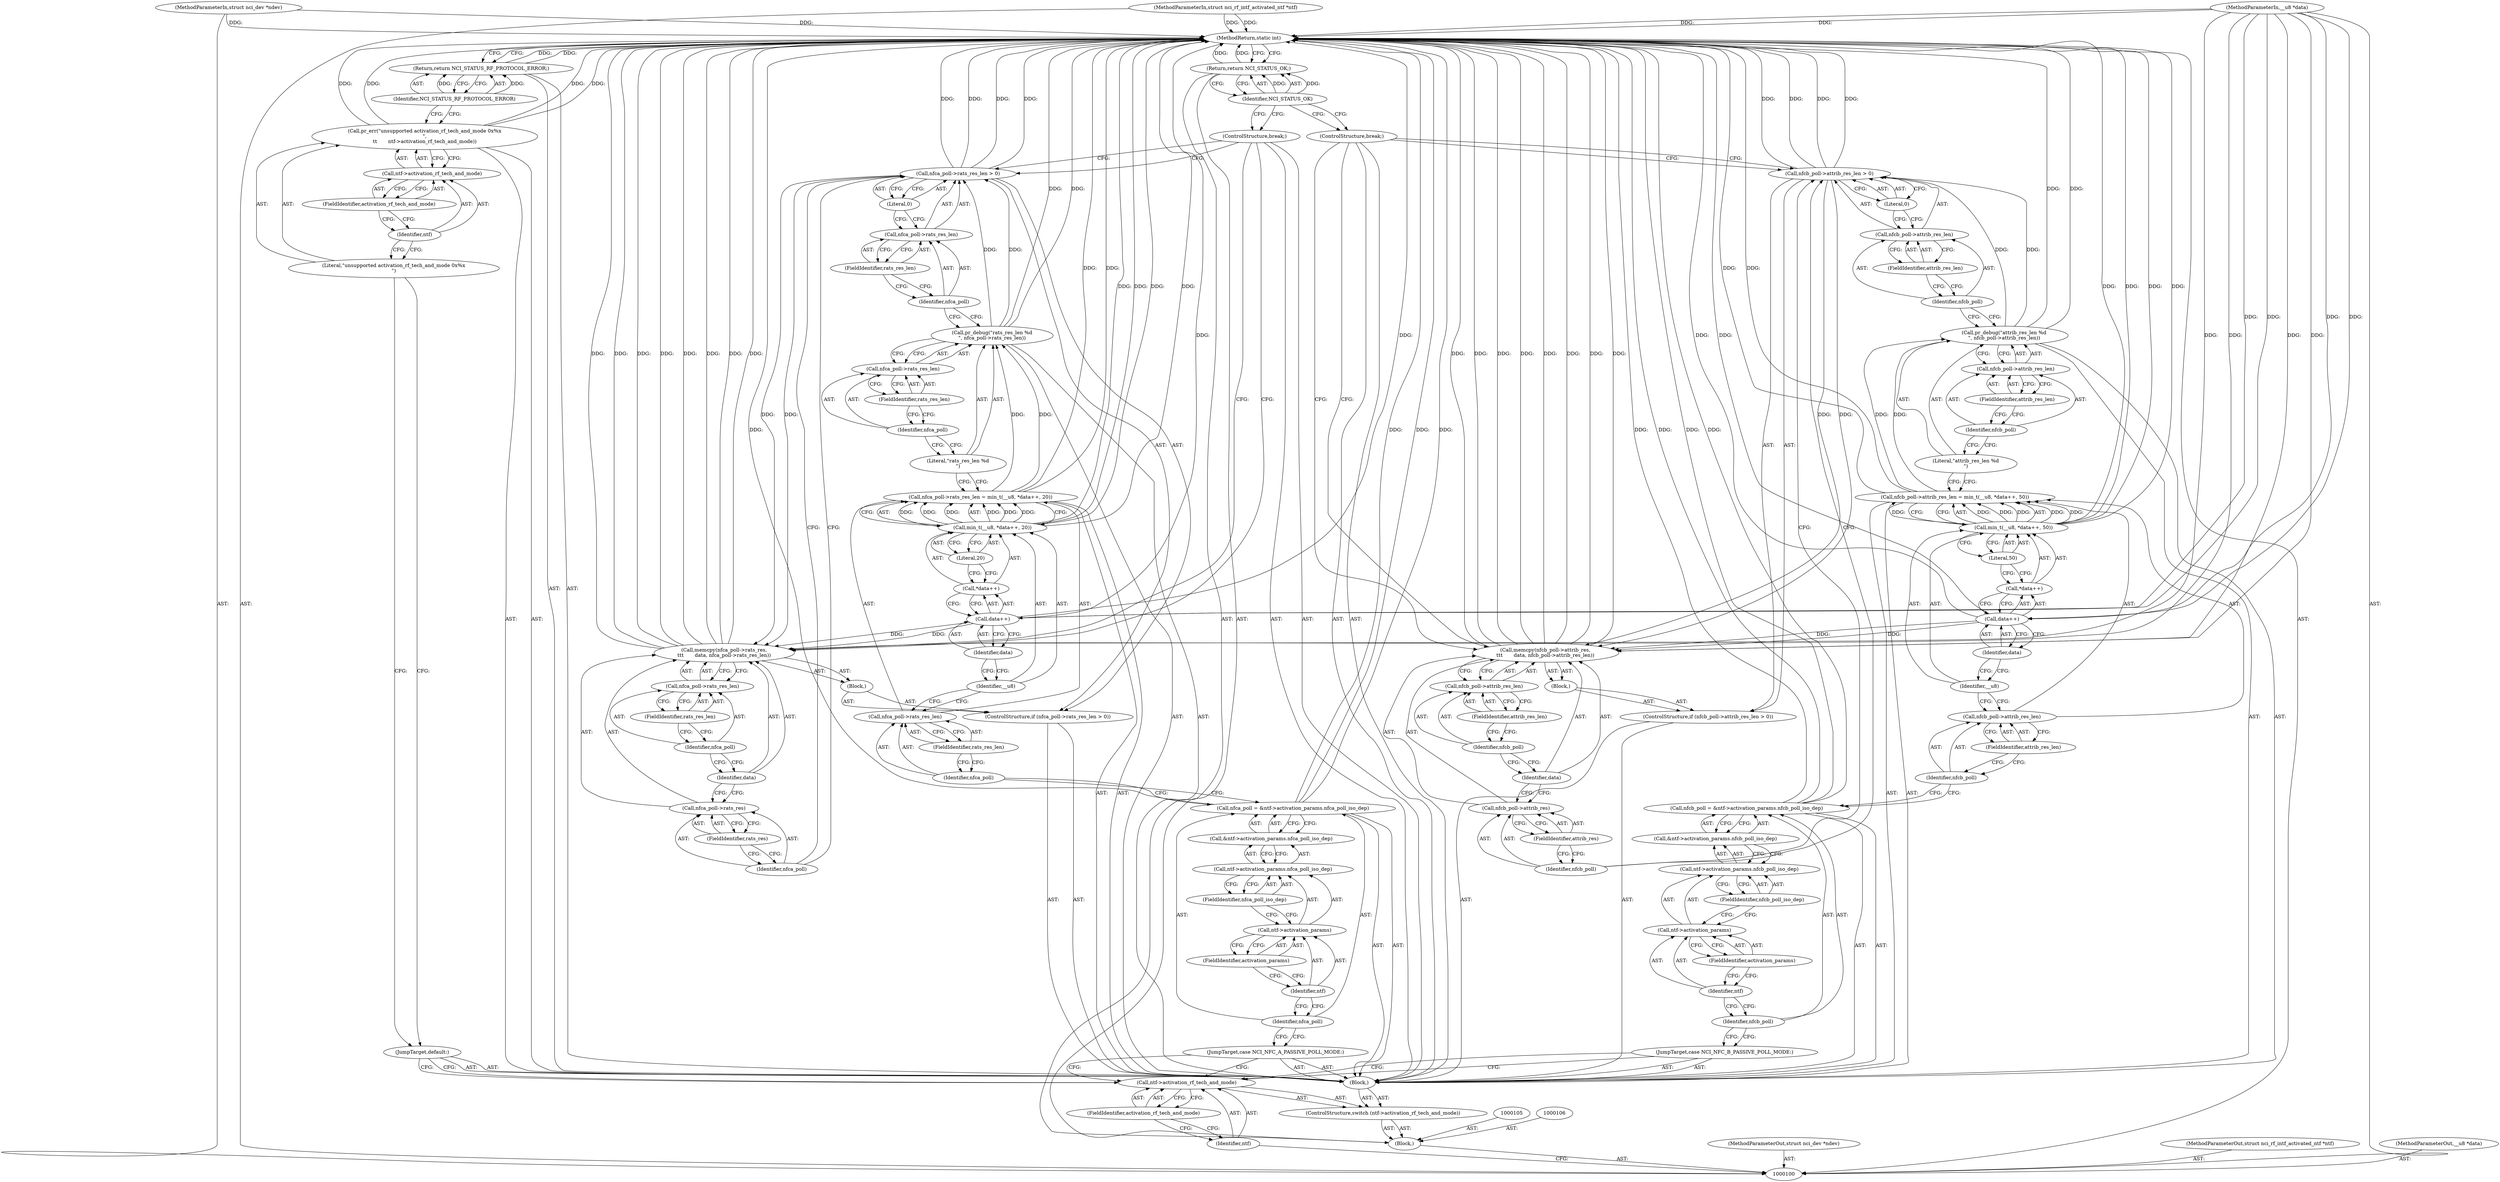 digraph "0_linux_67de956ff5dc1d4f321e16cfbd63f5be3b691b43" {
"1000202" [label="(MethodReturn,static int)"];
"1000101" [label="(MethodParameterIn,struct nci_dev *ndev)"];
"1000268" [label="(MethodParameterOut,struct nci_dev *ndev)"];
"1000124" [label="(FieldIdentifier,rats_res_len)"];
"1000121" [label="(Call,nfca_poll->rats_res_len = min_t(__u8, *data++, 20))"];
"1000122" [label="(Call,nfca_poll->rats_res_len)"];
"1000123" [label="(Identifier,nfca_poll)"];
"1000125" [label="(Call,min_t(__u8, *data++, 20))"];
"1000126" [label="(Identifier,__u8)"];
"1000127" [label="(Call,*data++)"];
"1000128" [label="(Call,data++)"];
"1000129" [label="(Identifier,data)"];
"1000130" [label="(Literal,20)"];
"1000132" [label="(Literal,\"rats_res_len %d\n\")"];
"1000131" [label="(Call,pr_debug(\"rats_res_len %d\n\", nfca_poll->rats_res_len))"];
"1000133" [label="(Call,nfca_poll->rats_res_len)"];
"1000134" [label="(Identifier,nfca_poll)"];
"1000135" [label="(FieldIdentifier,rats_res_len)"];
"1000140" [label="(FieldIdentifier,rats_res_len)"];
"1000136" [label="(ControlStructure,if (nfca_poll->rats_res_len > 0))"];
"1000141" [label="(Literal,0)"];
"1000142" [label="(Block,)"];
"1000137" [label="(Call,nfca_poll->rats_res_len > 0)"];
"1000138" [label="(Call,nfca_poll->rats_res_len)"];
"1000139" [label="(Identifier,nfca_poll)"];
"1000144" [label="(Call,nfca_poll->rats_res)"];
"1000145" [label="(Identifier,nfca_poll)"];
"1000146" [label="(FieldIdentifier,rats_res)"];
"1000143" [label="(Call,memcpy(nfca_poll->rats_res,\n\t\t\t       data, nfca_poll->rats_res_len))"];
"1000147" [label="(Identifier,data)"];
"1000148" [label="(Call,nfca_poll->rats_res_len)"];
"1000149" [label="(Identifier,nfca_poll)"];
"1000150" [label="(FieldIdentifier,rats_res_len)"];
"1000151" [label="(ControlStructure,break;)"];
"1000152" [label="(JumpTarget,case NCI_NFC_B_PASSIVE_POLL_MODE:)"];
"1000155" [label="(Call,&ntf->activation_params.nfcb_poll_iso_dep)"];
"1000156" [label="(Call,ntf->activation_params.nfcb_poll_iso_dep)"];
"1000157" [label="(Call,ntf->activation_params)"];
"1000158" [label="(Identifier,ntf)"];
"1000159" [label="(FieldIdentifier,activation_params)"];
"1000153" [label="(Call,nfcb_poll = &ntf->activation_params.nfcb_poll_iso_dep)"];
"1000154" [label="(Identifier,nfcb_poll)"];
"1000160" [label="(FieldIdentifier,nfcb_poll_iso_dep)"];
"1000102" [label="(MethodParameterIn,struct nci_rf_intf_activated_ntf *ntf)"];
"1000269" [label="(MethodParameterOut,struct nci_rf_intf_activated_ntf *ntf)"];
"1000103" [label="(MethodParameterIn,__u8 *data)"];
"1000270" [label="(MethodParameterOut,__u8 *data)"];
"1000164" [label="(FieldIdentifier,attrib_res_len)"];
"1000161" [label="(Call,nfcb_poll->attrib_res_len = min_t(__u8, *data++, 50))"];
"1000162" [label="(Call,nfcb_poll->attrib_res_len)"];
"1000163" [label="(Identifier,nfcb_poll)"];
"1000165" [label="(Call,min_t(__u8, *data++, 50))"];
"1000166" [label="(Identifier,__u8)"];
"1000167" [label="(Call,*data++)"];
"1000168" [label="(Call,data++)"];
"1000169" [label="(Identifier,data)"];
"1000170" [label="(Literal,50)"];
"1000172" [label="(Literal,\"attrib_res_len %d\n\")"];
"1000171" [label="(Call,pr_debug(\"attrib_res_len %d\n\", nfcb_poll->attrib_res_len))"];
"1000173" [label="(Call,nfcb_poll->attrib_res_len)"];
"1000174" [label="(Identifier,nfcb_poll)"];
"1000175" [label="(FieldIdentifier,attrib_res_len)"];
"1000180" [label="(FieldIdentifier,attrib_res_len)"];
"1000176" [label="(ControlStructure,if (nfcb_poll->attrib_res_len > 0))"];
"1000181" [label="(Literal,0)"];
"1000182" [label="(Block,)"];
"1000177" [label="(Call,nfcb_poll->attrib_res_len > 0)"];
"1000178" [label="(Call,nfcb_poll->attrib_res_len)"];
"1000179" [label="(Identifier,nfcb_poll)"];
"1000184" [label="(Call,nfcb_poll->attrib_res)"];
"1000185" [label="(Identifier,nfcb_poll)"];
"1000186" [label="(FieldIdentifier,attrib_res)"];
"1000183" [label="(Call,memcpy(nfcb_poll->attrib_res,\n\t\t\t       data, nfcb_poll->attrib_res_len))"];
"1000187" [label="(Identifier,data)"];
"1000188" [label="(Call,nfcb_poll->attrib_res_len)"];
"1000189" [label="(Identifier,nfcb_poll)"];
"1000190" [label="(FieldIdentifier,attrib_res_len)"];
"1000191" [label="(ControlStructure,break;)"];
"1000192" [label="(JumpTarget,default:)"];
"1000193" [label="(Call,pr_err(\"unsupported activation_rf_tech_and_mode 0x%x\n\",\n\t\t       ntf->activation_rf_tech_and_mode))"];
"1000194" [label="(Literal,\"unsupported activation_rf_tech_and_mode 0x%x\n\")"];
"1000104" [label="(Block,)"];
"1000197" [label="(FieldIdentifier,activation_rf_tech_and_mode)"];
"1000195" [label="(Call,ntf->activation_rf_tech_and_mode)"];
"1000196" [label="(Identifier,ntf)"];
"1000198" [label="(Return,return NCI_STATUS_RF_PROTOCOL_ERROR;)"];
"1000199" [label="(Identifier,NCI_STATUS_RF_PROTOCOL_ERROR)"];
"1000200" [label="(Return,return NCI_STATUS_OK;)"];
"1000201" [label="(Identifier,NCI_STATUS_OK)"];
"1000108" [label="(Call,ntf->activation_rf_tech_and_mode)"];
"1000109" [label="(Identifier,ntf)"];
"1000110" [label="(FieldIdentifier,activation_rf_tech_and_mode)"];
"1000107" [label="(ControlStructure,switch (ntf->activation_rf_tech_and_mode))"];
"1000111" [label="(Block,)"];
"1000112" [label="(JumpTarget,case NCI_NFC_A_PASSIVE_POLL_MODE:)"];
"1000115" [label="(Call,&ntf->activation_params.nfca_poll_iso_dep)"];
"1000116" [label="(Call,ntf->activation_params.nfca_poll_iso_dep)"];
"1000117" [label="(Call,ntf->activation_params)"];
"1000118" [label="(Identifier,ntf)"];
"1000119" [label="(FieldIdentifier,activation_params)"];
"1000113" [label="(Call,nfca_poll = &ntf->activation_params.nfca_poll_iso_dep)"];
"1000114" [label="(Identifier,nfca_poll)"];
"1000120" [label="(FieldIdentifier,nfca_poll_iso_dep)"];
"1000202" -> "1000100"  [label="AST: "];
"1000202" -> "1000198"  [label="CFG: "];
"1000202" -> "1000200"  [label="CFG: "];
"1000198" -> "1000202"  [label="DDG: "];
"1000200" -> "1000202"  [label="DDG: "];
"1000183" -> "1000202"  [label="DDG: "];
"1000183" -> "1000202"  [label="DDG: "];
"1000183" -> "1000202"  [label="DDG: "];
"1000183" -> "1000202"  [label="DDG: "];
"1000121" -> "1000202"  [label="DDG: "];
"1000168" -> "1000202"  [label="DDG: "];
"1000113" -> "1000202"  [label="DDG: "];
"1000113" -> "1000202"  [label="DDG: "];
"1000143" -> "1000202"  [label="DDG: "];
"1000143" -> "1000202"  [label="DDG: "];
"1000143" -> "1000202"  [label="DDG: "];
"1000143" -> "1000202"  [label="DDG: "];
"1000102" -> "1000202"  [label="DDG: "];
"1000153" -> "1000202"  [label="DDG: "];
"1000153" -> "1000202"  [label="DDG: "];
"1000177" -> "1000202"  [label="DDG: "];
"1000177" -> "1000202"  [label="DDG: "];
"1000137" -> "1000202"  [label="DDG: "];
"1000137" -> "1000202"  [label="DDG: "];
"1000125" -> "1000202"  [label="DDG: "];
"1000125" -> "1000202"  [label="DDG: "];
"1000165" -> "1000202"  [label="DDG: "];
"1000165" -> "1000202"  [label="DDG: "];
"1000193" -> "1000202"  [label="DDG: "];
"1000193" -> "1000202"  [label="DDG: "];
"1000128" -> "1000202"  [label="DDG: "];
"1000103" -> "1000202"  [label="DDG: "];
"1000101" -> "1000202"  [label="DDG: "];
"1000171" -> "1000202"  [label="DDG: "];
"1000131" -> "1000202"  [label="DDG: "];
"1000161" -> "1000202"  [label="DDG: "];
"1000101" -> "1000100"  [label="AST: "];
"1000101" -> "1000202"  [label="DDG: "];
"1000268" -> "1000100"  [label="AST: "];
"1000124" -> "1000122"  [label="AST: "];
"1000124" -> "1000123"  [label="CFG: "];
"1000122" -> "1000124"  [label="CFG: "];
"1000121" -> "1000111"  [label="AST: "];
"1000121" -> "1000125"  [label="CFG: "];
"1000122" -> "1000121"  [label="AST: "];
"1000125" -> "1000121"  [label="AST: "];
"1000132" -> "1000121"  [label="CFG: "];
"1000121" -> "1000202"  [label="DDG: "];
"1000125" -> "1000121"  [label="DDG: "];
"1000125" -> "1000121"  [label="DDG: "];
"1000125" -> "1000121"  [label="DDG: "];
"1000121" -> "1000131"  [label="DDG: "];
"1000122" -> "1000121"  [label="AST: "];
"1000122" -> "1000124"  [label="CFG: "];
"1000123" -> "1000122"  [label="AST: "];
"1000124" -> "1000122"  [label="AST: "];
"1000126" -> "1000122"  [label="CFG: "];
"1000123" -> "1000122"  [label="AST: "];
"1000123" -> "1000113"  [label="CFG: "];
"1000124" -> "1000123"  [label="CFG: "];
"1000125" -> "1000121"  [label="AST: "];
"1000125" -> "1000130"  [label="CFG: "];
"1000126" -> "1000125"  [label="AST: "];
"1000127" -> "1000125"  [label="AST: "];
"1000130" -> "1000125"  [label="AST: "];
"1000121" -> "1000125"  [label="CFG: "];
"1000125" -> "1000202"  [label="DDG: "];
"1000125" -> "1000202"  [label="DDG: "];
"1000125" -> "1000121"  [label="DDG: "];
"1000125" -> "1000121"  [label="DDG: "];
"1000125" -> "1000121"  [label="DDG: "];
"1000126" -> "1000125"  [label="AST: "];
"1000126" -> "1000122"  [label="CFG: "];
"1000129" -> "1000126"  [label="CFG: "];
"1000127" -> "1000125"  [label="AST: "];
"1000127" -> "1000128"  [label="CFG: "];
"1000128" -> "1000127"  [label="AST: "];
"1000130" -> "1000127"  [label="CFG: "];
"1000128" -> "1000127"  [label="AST: "];
"1000128" -> "1000129"  [label="CFG: "];
"1000129" -> "1000128"  [label="AST: "];
"1000127" -> "1000128"  [label="CFG: "];
"1000128" -> "1000202"  [label="DDG: "];
"1000103" -> "1000128"  [label="DDG: "];
"1000128" -> "1000143"  [label="DDG: "];
"1000129" -> "1000128"  [label="AST: "];
"1000129" -> "1000126"  [label="CFG: "];
"1000128" -> "1000129"  [label="CFG: "];
"1000130" -> "1000125"  [label="AST: "];
"1000130" -> "1000127"  [label="CFG: "];
"1000125" -> "1000130"  [label="CFG: "];
"1000132" -> "1000131"  [label="AST: "];
"1000132" -> "1000121"  [label="CFG: "];
"1000134" -> "1000132"  [label="CFG: "];
"1000131" -> "1000111"  [label="AST: "];
"1000131" -> "1000133"  [label="CFG: "];
"1000132" -> "1000131"  [label="AST: "];
"1000133" -> "1000131"  [label="AST: "];
"1000139" -> "1000131"  [label="CFG: "];
"1000131" -> "1000202"  [label="DDG: "];
"1000121" -> "1000131"  [label="DDG: "];
"1000131" -> "1000137"  [label="DDG: "];
"1000133" -> "1000131"  [label="AST: "];
"1000133" -> "1000135"  [label="CFG: "];
"1000134" -> "1000133"  [label="AST: "];
"1000135" -> "1000133"  [label="AST: "];
"1000131" -> "1000133"  [label="CFG: "];
"1000134" -> "1000133"  [label="AST: "];
"1000134" -> "1000132"  [label="CFG: "];
"1000135" -> "1000134"  [label="CFG: "];
"1000135" -> "1000133"  [label="AST: "];
"1000135" -> "1000134"  [label="CFG: "];
"1000133" -> "1000135"  [label="CFG: "];
"1000140" -> "1000138"  [label="AST: "];
"1000140" -> "1000139"  [label="CFG: "];
"1000138" -> "1000140"  [label="CFG: "];
"1000136" -> "1000111"  [label="AST: "];
"1000137" -> "1000136"  [label="AST: "];
"1000142" -> "1000136"  [label="AST: "];
"1000141" -> "1000137"  [label="AST: "];
"1000141" -> "1000138"  [label="CFG: "];
"1000137" -> "1000141"  [label="CFG: "];
"1000142" -> "1000136"  [label="AST: "];
"1000143" -> "1000142"  [label="AST: "];
"1000137" -> "1000136"  [label="AST: "];
"1000137" -> "1000141"  [label="CFG: "];
"1000138" -> "1000137"  [label="AST: "];
"1000141" -> "1000137"  [label="AST: "];
"1000145" -> "1000137"  [label="CFG: "];
"1000151" -> "1000137"  [label="CFG: "];
"1000137" -> "1000202"  [label="DDG: "];
"1000137" -> "1000202"  [label="DDG: "];
"1000131" -> "1000137"  [label="DDG: "];
"1000137" -> "1000143"  [label="DDG: "];
"1000138" -> "1000137"  [label="AST: "];
"1000138" -> "1000140"  [label="CFG: "];
"1000139" -> "1000138"  [label="AST: "];
"1000140" -> "1000138"  [label="AST: "];
"1000141" -> "1000138"  [label="CFG: "];
"1000139" -> "1000138"  [label="AST: "];
"1000139" -> "1000131"  [label="CFG: "];
"1000140" -> "1000139"  [label="CFG: "];
"1000144" -> "1000143"  [label="AST: "];
"1000144" -> "1000146"  [label="CFG: "];
"1000145" -> "1000144"  [label="AST: "];
"1000146" -> "1000144"  [label="AST: "];
"1000147" -> "1000144"  [label="CFG: "];
"1000145" -> "1000144"  [label="AST: "];
"1000145" -> "1000137"  [label="CFG: "];
"1000146" -> "1000145"  [label="CFG: "];
"1000146" -> "1000144"  [label="AST: "];
"1000146" -> "1000145"  [label="CFG: "];
"1000144" -> "1000146"  [label="CFG: "];
"1000143" -> "1000142"  [label="AST: "];
"1000143" -> "1000148"  [label="CFG: "];
"1000144" -> "1000143"  [label="AST: "];
"1000147" -> "1000143"  [label="AST: "];
"1000148" -> "1000143"  [label="AST: "];
"1000151" -> "1000143"  [label="CFG: "];
"1000143" -> "1000202"  [label="DDG: "];
"1000143" -> "1000202"  [label="DDG: "];
"1000143" -> "1000202"  [label="DDG: "];
"1000143" -> "1000202"  [label="DDG: "];
"1000128" -> "1000143"  [label="DDG: "];
"1000103" -> "1000143"  [label="DDG: "];
"1000137" -> "1000143"  [label="DDG: "];
"1000147" -> "1000143"  [label="AST: "];
"1000147" -> "1000144"  [label="CFG: "];
"1000149" -> "1000147"  [label="CFG: "];
"1000148" -> "1000143"  [label="AST: "];
"1000148" -> "1000150"  [label="CFG: "];
"1000149" -> "1000148"  [label="AST: "];
"1000150" -> "1000148"  [label="AST: "];
"1000143" -> "1000148"  [label="CFG: "];
"1000149" -> "1000148"  [label="AST: "];
"1000149" -> "1000147"  [label="CFG: "];
"1000150" -> "1000149"  [label="CFG: "];
"1000150" -> "1000148"  [label="AST: "];
"1000150" -> "1000149"  [label="CFG: "];
"1000148" -> "1000150"  [label="CFG: "];
"1000151" -> "1000111"  [label="AST: "];
"1000151" -> "1000143"  [label="CFG: "];
"1000151" -> "1000137"  [label="CFG: "];
"1000201" -> "1000151"  [label="CFG: "];
"1000152" -> "1000111"  [label="AST: "];
"1000152" -> "1000108"  [label="CFG: "];
"1000154" -> "1000152"  [label="CFG: "];
"1000155" -> "1000153"  [label="AST: "];
"1000155" -> "1000156"  [label="CFG: "];
"1000156" -> "1000155"  [label="AST: "];
"1000153" -> "1000155"  [label="CFG: "];
"1000156" -> "1000155"  [label="AST: "];
"1000156" -> "1000160"  [label="CFG: "];
"1000157" -> "1000156"  [label="AST: "];
"1000160" -> "1000156"  [label="AST: "];
"1000155" -> "1000156"  [label="CFG: "];
"1000157" -> "1000156"  [label="AST: "];
"1000157" -> "1000159"  [label="CFG: "];
"1000158" -> "1000157"  [label="AST: "];
"1000159" -> "1000157"  [label="AST: "];
"1000160" -> "1000157"  [label="CFG: "];
"1000158" -> "1000157"  [label="AST: "];
"1000158" -> "1000154"  [label="CFG: "];
"1000159" -> "1000158"  [label="CFG: "];
"1000159" -> "1000157"  [label="AST: "];
"1000159" -> "1000158"  [label="CFG: "];
"1000157" -> "1000159"  [label="CFG: "];
"1000153" -> "1000111"  [label="AST: "];
"1000153" -> "1000155"  [label="CFG: "];
"1000154" -> "1000153"  [label="AST: "];
"1000155" -> "1000153"  [label="AST: "];
"1000163" -> "1000153"  [label="CFG: "];
"1000153" -> "1000202"  [label="DDG: "];
"1000153" -> "1000202"  [label="DDG: "];
"1000154" -> "1000153"  [label="AST: "];
"1000154" -> "1000152"  [label="CFG: "];
"1000158" -> "1000154"  [label="CFG: "];
"1000160" -> "1000156"  [label="AST: "];
"1000160" -> "1000157"  [label="CFG: "];
"1000156" -> "1000160"  [label="CFG: "];
"1000102" -> "1000100"  [label="AST: "];
"1000102" -> "1000202"  [label="DDG: "];
"1000269" -> "1000100"  [label="AST: "];
"1000103" -> "1000100"  [label="AST: "];
"1000103" -> "1000202"  [label="DDG: "];
"1000103" -> "1000128"  [label="DDG: "];
"1000103" -> "1000143"  [label="DDG: "];
"1000103" -> "1000168"  [label="DDG: "];
"1000103" -> "1000183"  [label="DDG: "];
"1000270" -> "1000100"  [label="AST: "];
"1000164" -> "1000162"  [label="AST: "];
"1000164" -> "1000163"  [label="CFG: "];
"1000162" -> "1000164"  [label="CFG: "];
"1000161" -> "1000111"  [label="AST: "];
"1000161" -> "1000165"  [label="CFG: "];
"1000162" -> "1000161"  [label="AST: "];
"1000165" -> "1000161"  [label="AST: "];
"1000172" -> "1000161"  [label="CFG: "];
"1000161" -> "1000202"  [label="DDG: "];
"1000165" -> "1000161"  [label="DDG: "];
"1000165" -> "1000161"  [label="DDG: "];
"1000165" -> "1000161"  [label="DDG: "];
"1000161" -> "1000171"  [label="DDG: "];
"1000162" -> "1000161"  [label="AST: "];
"1000162" -> "1000164"  [label="CFG: "];
"1000163" -> "1000162"  [label="AST: "];
"1000164" -> "1000162"  [label="AST: "];
"1000166" -> "1000162"  [label="CFG: "];
"1000163" -> "1000162"  [label="AST: "];
"1000163" -> "1000153"  [label="CFG: "];
"1000164" -> "1000163"  [label="CFG: "];
"1000165" -> "1000161"  [label="AST: "];
"1000165" -> "1000170"  [label="CFG: "];
"1000166" -> "1000165"  [label="AST: "];
"1000167" -> "1000165"  [label="AST: "];
"1000170" -> "1000165"  [label="AST: "];
"1000161" -> "1000165"  [label="CFG: "];
"1000165" -> "1000202"  [label="DDG: "];
"1000165" -> "1000202"  [label="DDG: "];
"1000165" -> "1000161"  [label="DDG: "];
"1000165" -> "1000161"  [label="DDG: "];
"1000165" -> "1000161"  [label="DDG: "];
"1000166" -> "1000165"  [label="AST: "];
"1000166" -> "1000162"  [label="CFG: "];
"1000169" -> "1000166"  [label="CFG: "];
"1000167" -> "1000165"  [label="AST: "];
"1000167" -> "1000168"  [label="CFG: "];
"1000168" -> "1000167"  [label="AST: "];
"1000170" -> "1000167"  [label="CFG: "];
"1000168" -> "1000167"  [label="AST: "];
"1000168" -> "1000169"  [label="CFG: "];
"1000169" -> "1000168"  [label="AST: "];
"1000167" -> "1000168"  [label="CFG: "];
"1000168" -> "1000202"  [label="DDG: "];
"1000103" -> "1000168"  [label="DDG: "];
"1000168" -> "1000183"  [label="DDG: "];
"1000169" -> "1000168"  [label="AST: "];
"1000169" -> "1000166"  [label="CFG: "];
"1000168" -> "1000169"  [label="CFG: "];
"1000170" -> "1000165"  [label="AST: "];
"1000170" -> "1000167"  [label="CFG: "];
"1000165" -> "1000170"  [label="CFG: "];
"1000172" -> "1000171"  [label="AST: "];
"1000172" -> "1000161"  [label="CFG: "];
"1000174" -> "1000172"  [label="CFG: "];
"1000171" -> "1000111"  [label="AST: "];
"1000171" -> "1000173"  [label="CFG: "];
"1000172" -> "1000171"  [label="AST: "];
"1000173" -> "1000171"  [label="AST: "];
"1000179" -> "1000171"  [label="CFG: "];
"1000171" -> "1000202"  [label="DDG: "];
"1000161" -> "1000171"  [label="DDG: "];
"1000171" -> "1000177"  [label="DDG: "];
"1000173" -> "1000171"  [label="AST: "];
"1000173" -> "1000175"  [label="CFG: "];
"1000174" -> "1000173"  [label="AST: "];
"1000175" -> "1000173"  [label="AST: "];
"1000171" -> "1000173"  [label="CFG: "];
"1000174" -> "1000173"  [label="AST: "];
"1000174" -> "1000172"  [label="CFG: "];
"1000175" -> "1000174"  [label="CFG: "];
"1000175" -> "1000173"  [label="AST: "];
"1000175" -> "1000174"  [label="CFG: "];
"1000173" -> "1000175"  [label="CFG: "];
"1000180" -> "1000178"  [label="AST: "];
"1000180" -> "1000179"  [label="CFG: "];
"1000178" -> "1000180"  [label="CFG: "];
"1000176" -> "1000111"  [label="AST: "];
"1000177" -> "1000176"  [label="AST: "];
"1000182" -> "1000176"  [label="AST: "];
"1000181" -> "1000177"  [label="AST: "];
"1000181" -> "1000178"  [label="CFG: "];
"1000177" -> "1000181"  [label="CFG: "];
"1000182" -> "1000176"  [label="AST: "];
"1000183" -> "1000182"  [label="AST: "];
"1000177" -> "1000176"  [label="AST: "];
"1000177" -> "1000181"  [label="CFG: "];
"1000178" -> "1000177"  [label="AST: "];
"1000181" -> "1000177"  [label="AST: "];
"1000185" -> "1000177"  [label="CFG: "];
"1000191" -> "1000177"  [label="CFG: "];
"1000177" -> "1000202"  [label="DDG: "];
"1000177" -> "1000202"  [label="DDG: "];
"1000171" -> "1000177"  [label="DDG: "];
"1000177" -> "1000183"  [label="DDG: "];
"1000178" -> "1000177"  [label="AST: "];
"1000178" -> "1000180"  [label="CFG: "];
"1000179" -> "1000178"  [label="AST: "];
"1000180" -> "1000178"  [label="AST: "];
"1000181" -> "1000178"  [label="CFG: "];
"1000179" -> "1000178"  [label="AST: "];
"1000179" -> "1000171"  [label="CFG: "];
"1000180" -> "1000179"  [label="CFG: "];
"1000184" -> "1000183"  [label="AST: "];
"1000184" -> "1000186"  [label="CFG: "];
"1000185" -> "1000184"  [label="AST: "];
"1000186" -> "1000184"  [label="AST: "];
"1000187" -> "1000184"  [label="CFG: "];
"1000185" -> "1000184"  [label="AST: "];
"1000185" -> "1000177"  [label="CFG: "];
"1000186" -> "1000185"  [label="CFG: "];
"1000186" -> "1000184"  [label="AST: "];
"1000186" -> "1000185"  [label="CFG: "];
"1000184" -> "1000186"  [label="CFG: "];
"1000183" -> "1000182"  [label="AST: "];
"1000183" -> "1000188"  [label="CFG: "];
"1000184" -> "1000183"  [label="AST: "];
"1000187" -> "1000183"  [label="AST: "];
"1000188" -> "1000183"  [label="AST: "];
"1000191" -> "1000183"  [label="CFG: "];
"1000183" -> "1000202"  [label="DDG: "];
"1000183" -> "1000202"  [label="DDG: "];
"1000183" -> "1000202"  [label="DDG: "];
"1000183" -> "1000202"  [label="DDG: "];
"1000168" -> "1000183"  [label="DDG: "];
"1000103" -> "1000183"  [label="DDG: "];
"1000177" -> "1000183"  [label="DDG: "];
"1000187" -> "1000183"  [label="AST: "];
"1000187" -> "1000184"  [label="CFG: "];
"1000189" -> "1000187"  [label="CFG: "];
"1000188" -> "1000183"  [label="AST: "];
"1000188" -> "1000190"  [label="CFG: "];
"1000189" -> "1000188"  [label="AST: "];
"1000190" -> "1000188"  [label="AST: "];
"1000183" -> "1000188"  [label="CFG: "];
"1000189" -> "1000188"  [label="AST: "];
"1000189" -> "1000187"  [label="CFG: "];
"1000190" -> "1000189"  [label="CFG: "];
"1000190" -> "1000188"  [label="AST: "];
"1000190" -> "1000189"  [label="CFG: "];
"1000188" -> "1000190"  [label="CFG: "];
"1000191" -> "1000111"  [label="AST: "];
"1000191" -> "1000183"  [label="CFG: "];
"1000191" -> "1000177"  [label="CFG: "];
"1000201" -> "1000191"  [label="CFG: "];
"1000192" -> "1000111"  [label="AST: "];
"1000192" -> "1000108"  [label="CFG: "];
"1000194" -> "1000192"  [label="CFG: "];
"1000193" -> "1000111"  [label="AST: "];
"1000193" -> "1000195"  [label="CFG: "];
"1000194" -> "1000193"  [label="AST: "];
"1000195" -> "1000193"  [label="AST: "];
"1000199" -> "1000193"  [label="CFG: "];
"1000193" -> "1000202"  [label="DDG: "];
"1000193" -> "1000202"  [label="DDG: "];
"1000194" -> "1000193"  [label="AST: "];
"1000194" -> "1000192"  [label="CFG: "];
"1000196" -> "1000194"  [label="CFG: "];
"1000104" -> "1000100"  [label="AST: "];
"1000105" -> "1000104"  [label="AST: "];
"1000106" -> "1000104"  [label="AST: "];
"1000107" -> "1000104"  [label="AST: "];
"1000200" -> "1000104"  [label="AST: "];
"1000197" -> "1000195"  [label="AST: "];
"1000197" -> "1000196"  [label="CFG: "];
"1000195" -> "1000197"  [label="CFG: "];
"1000195" -> "1000193"  [label="AST: "];
"1000195" -> "1000197"  [label="CFG: "];
"1000196" -> "1000195"  [label="AST: "];
"1000197" -> "1000195"  [label="AST: "];
"1000193" -> "1000195"  [label="CFG: "];
"1000196" -> "1000195"  [label="AST: "];
"1000196" -> "1000194"  [label="CFG: "];
"1000197" -> "1000196"  [label="CFG: "];
"1000198" -> "1000111"  [label="AST: "];
"1000198" -> "1000199"  [label="CFG: "];
"1000199" -> "1000198"  [label="AST: "];
"1000202" -> "1000198"  [label="CFG: "];
"1000198" -> "1000202"  [label="DDG: "];
"1000199" -> "1000198"  [label="DDG: "];
"1000199" -> "1000198"  [label="AST: "];
"1000199" -> "1000193"  [label="CFG: "];
"1000198" -> "1000199"  [label="CFG: "];
"1000199" -> "1000198"  [label="DDG: "];
"1000200" -> "1000104"  [label="AST: "];
"1000200" -> "1000201"  [label="CFG: "];
"1000201" -> "1000200"  [label="AST: "];
"1000202" -> "1000200"  [label="CFG: "];
"1000200" -> "1000202"  [label="DDG: "];
"1000201" -> "1000200"  [label="DDG: "];
"1000201" -> "1000200"  [label="AST: "];
"1000201" -> "1000151"  [label="CFG: "];
"1000201" -> "1000191"  [label="CFG: "];
"1000200" -> "1000201"  [label="CFG: "];
"1000201" -> "1000200"  [label="DDG: "];
"1000108" -> "1000107"  [label="AST: "];
"1000108" -> "1000110"  [label="CFG: "];
"1000109" -> "1000108"  [label="AST: "];
"1000110" -> "1000108"  [label="AST: "];
"1000112" -> "1000108"  [label="CFG: "];
"1000152" -> "1000108"  [label="CFG: "];
"1000192" -> "1000108"  [label="CFG: "];
"1000109" -> "1000108"  [label="AST: "];
"1000109" -> "1000100"  [label="CFG: "];
"1000110" -> "1000109"  [label="CFG: "];
"1000110" -> "1000108"  [label="AST: "];
"1000110" -> "1000109"  [label="CFG: "];
"1000108" -> "1000110"  [label="CFG: "];
"1000107" -> "1000104"  [label="AST: "];
"1000108" -> "1000107"  [label="AST: "];
"1000111" -> "1000107"  [label="AST: "];
"1000111" -> "1000107"  [label="AST: "];
"1000112" -> "1000111"  [label="AST: "];
"1000113" -> "1000111"  [label="AST: "];
"1000121" -> "1000111"  [label="AST: "];
"1000131" -> "1000111"  [label="AST: "];
"1000136" -> "1000111"  [label="AST: "];
"1000151" -> "1000111"  [label="AST: "];
"1000152" -> "1000111"  [label="AST: "];
"1000153" -> "1000111"  [label="AST: "];
"1000161" -> "1000111"  [label="AST: "];
"1000171" -> "1000111"  [label="AST: "];
"1000176" -> "1000111"  [label="AST: "];
"1000191" -> "1000111"  [label="AST: "];
"1000192" -> "1000111"  [label="AST: "];
"1000193" -> "1000111"  [label="AST: "];
"1000198" -> "1000111"  [label="AST: "];
"1000112" -> "1000111"  [label="AST: "];
"1000112" -> "1000108"  [label="CFG: "];
"1000114" -> "1000112"  [label="CFG: "];
"1000115" -> "1000113"  [label="AST: "];
"1000115" -> "1000116"  [label="CFG: "];
"1000116" -> "1000115"  [label="AST: "];
"1000113" -> "1000115"  [label="CFG: "];
"1000116" -> "1000115"  [label="AST: "];
"1000116" -> "1000120"  [label="CFG: "];
"1000117" -> "1000116"  [label="AST: "];
"1000120" -> "1000116"  [label="AST: "];
"1000115" -> "1000116"  [label="CFG: "];
"1000117" -> "1000116"  [label="AST: "];
"1000117" -> "1000119"  [label="CFG: "];
"1000118" -> "1000117"  [label="AST: "];
"1000119" -> "1000117"  [label="AST: "];
"1000120" -> "1000117"  [label="CFG: "];
"1000118" -> "1000117"  [label="AST: "];
"1000118" -> "1000114"  [label="CFG: "];
"1000119" -> "1000118"  [label="CFG: "];
"1000119" -> "1000117"  [label="AST: "];
"1000119" -> "1000118"  [label="CFG: "];
"1000117" -> "1000119"  [label="CFG: "];
"1000113" -> "1000111"  [label="AST: "];
"1000113" -> "1000115"  [label="CFG: "];
"1000114" -> "1000113"  [label="AST: "];
"1000115" -> "1000113"  [label="AST: "];
"1000123" -> "1000113"  [label="CFG: "];
"1000113" -> "1000202"  [label="DDG: "];
"1000113" -> "1000202"  [label="DDG: "];
"1000114" -> "1000113"  [label="AST: "];
"1000114" -> "1000112"  [label="CFG: "];
"1000118" -> "1000114"  [label="CFG: "];
"1000120" -> "1000116"  [label="AST: "];
"1000120" -> "1000117"  [label="CFG: "];
"1000116" -> "1000120"  [label="CFG: "];
}
